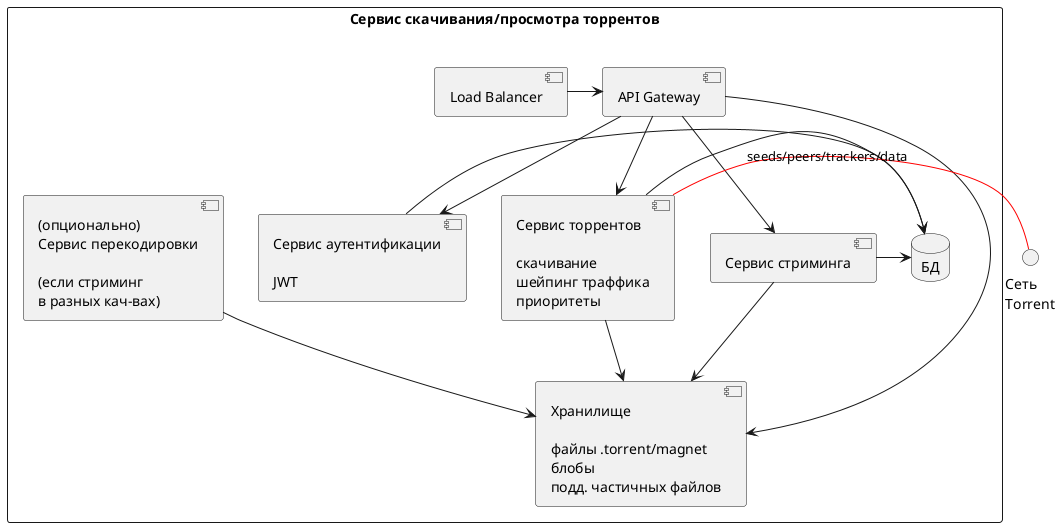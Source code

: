 @startuml
rectangle "Сервис скачивания/просмотра торрентов" as infra {
  component "API Gateway" as api
  component "Load Balancer" as lb
  component "Сервис аутентификации\n\nJWT" as auth
  component "Сервис торрентов\n\nскачивание\nшейпинг траффика\nприоритеты" as torrent
  component "Хранилище\n\nфайлы .torrent/magnet\nблобы\nподд. частичных файлов" as storage
  component "Сервис стриминга" as streaming
  component "(опционально)\nСервис перекодировки\n\n(если стриминг\nв разных кач-вах)" as encoding

  database "БД" as db
}

api --> auth
api --> torrent
api --> storage
api --> streaming

lb -> api
auth -> db
torrent -> db
streaming -> db

torrent -[#red] "Сеть\nTorrent" : seeds/peers/trackers/data
torrent --> storage
encoding --> storage
streaming --> storage
@enduml

